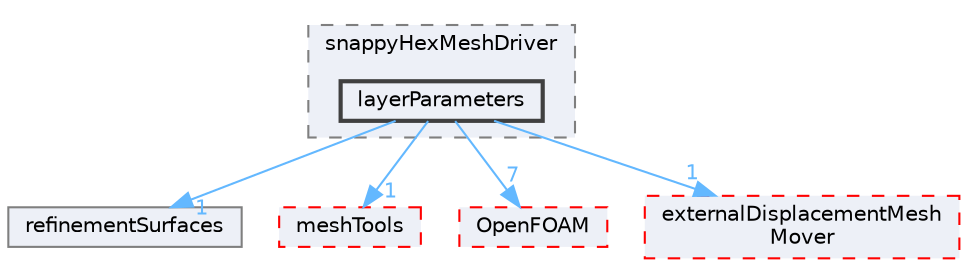 digraph "src/mesh/snappyHexMesh/snappyHexMeshDriver/layerParameters"
{
 // LATEX_PDF_SIZE
  bgcolor="transparent";
  edge [fontname=Helvetica,fontsize=10,labelfontname=Helvetica,labelfontsize=10];
  node [fontname=Helvetica,fontsize=10,shape=box,height=0.2,width=0.4];
  compound=true
  subgraph clusterdir_d9970e8864166451edb16d942f904562 {
    graph [ bgcolor="#edf0f7", pencolor="grey50", label="snappyHexMeshDriver", fontname=Helvetica,fontsize=10 style="filled,dashed", URL="dir_d9970e8864166451edb16d942f904562.html",tooltip=""]
  dir_ab948d4a114f364b47db9d9ca04c8bde [label="layerParameters", fillcolor="#edf0f7", color="grey25", style="filled,bold", URL="dir_ab948d4a114f364b47db9d9ca04c8bde.html",tooltip=""];
  }
  dir_72076d9e87f799540d4ce5fe7a735a10 [label="refinementSurfaces", fillcolor="#edf0f7", color="grey50", style="filled", URL="dir_72076d9e87f799540d4ce5fe7a735a10.html",tooltip=""];
  dir_ae30ad0bef50cf391b24c614251bb9fd [label="meshTools", fillcolor="#edf0f7", color="red", style="filled,dashed", URL="dir_ae30ad0bef50cf391b24c614251bb9fd.html",tooltip=""];
  dir_c5473ff19b20e6ec4dfe5c310b3778a8 [label="OpenFOAM", fillcolor="#edf0f7", color="red", style="filled,dashed", URL="dir_c5473ff19b20e6ec4dfe5c310b3778a8.html",tooltip=""];
  dir_f4c152d6f66387c0ffa38473b68db86b [label="externalDisplacementMesh\lMover", fillcolor="#edf0f7", color="red", style="filled,dashed", URL="dir_f4c152d6f66387c0ffa38473b68db86b.html",tooltip=""];
  dir_ab948d4a114f364b47db9d9ca04c8bde->dir_72076d9e87f799540d4ce5fe7a735a10 [headlabel="1", labeldistance=1.5 headhref="dir_002107_003277.html" href="dir_002107_003277.html" color="steelblue1" fontcolor="steelblue1"];
  dir_ab948d4a114f364b47db9d9ca04c8bde->dir_ae30ad0bef50cf391b24c614251bb9fd [headlabel="1", labeldistance=1.5 headhref="dir_002107_002382.html" href="dir_002107_002382.html" color="steelblue1" fontcolor="steelblue1"];
  dir_ab948d4a114f364b47db9d9ca04c8bde->dir_c5473ff19b20e6ec4dfe5c310b3778a8 [headlabel="7", labeldistance=1.5 headhref="dir_002107_002695.html" href="dir_002107_002695.html" color="steelblue1" fontcolor="steelblue1"];
  dir_ab948d4a114f364b47db9d9ca04c8bde->dir_f4c152d6f66387c0ffa38473b68db86b [headlabel="1", labeldistance=1.5 headhref="dir_002107_001220.html" href="dir_002107_001220.html" color="steelblue1" fontcolor="steelblue1"];
}
